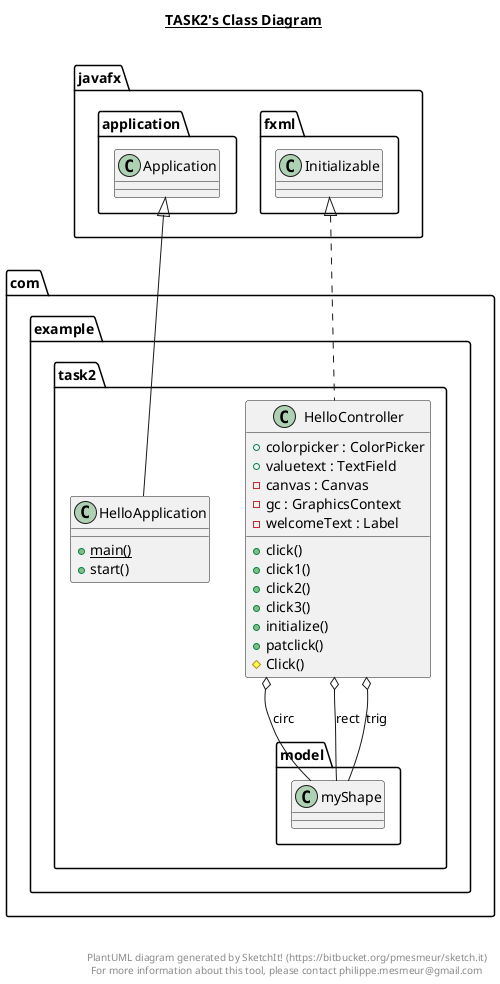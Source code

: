 @startuml

title __TASK2's Class Diagram__\n


      class com.example.task2.HelloApplication {
          {static} + main()
          + start()
      }



      class com.example.task2.HelloController {
          + colorpicker : ColorPicker
          + valuetext : TextField
          - canvas : Canvas
          - gc : GraphicsContext
          - welcomeText : Label
          + click()
          + click1()
          + click2()
          + click3()
          + initialize()
          + patclick()
          # Click()
      }

  

  com.example.task2.HelloApplication -up-|> javafx.application.Application
  com.example.task2.HelloController .up.|> javafx.fxml.Initializable
  com.example.task2.HelloController o-- com.example.task2.model.myShape : circ
  com.example.task2.HelloController o-- com.example.task2.model.myShape : rect
  com.example.task2.HelloController o-- com.example.task2.model.myShape : trig


right footer


PlantUML diagram generated by SketchIt! (https://bitbucket.org/pmesmeur/sketch.it)
For more information about this tool, please contact philippe.mesmeur@gmail.com
endfooter

@enduml
